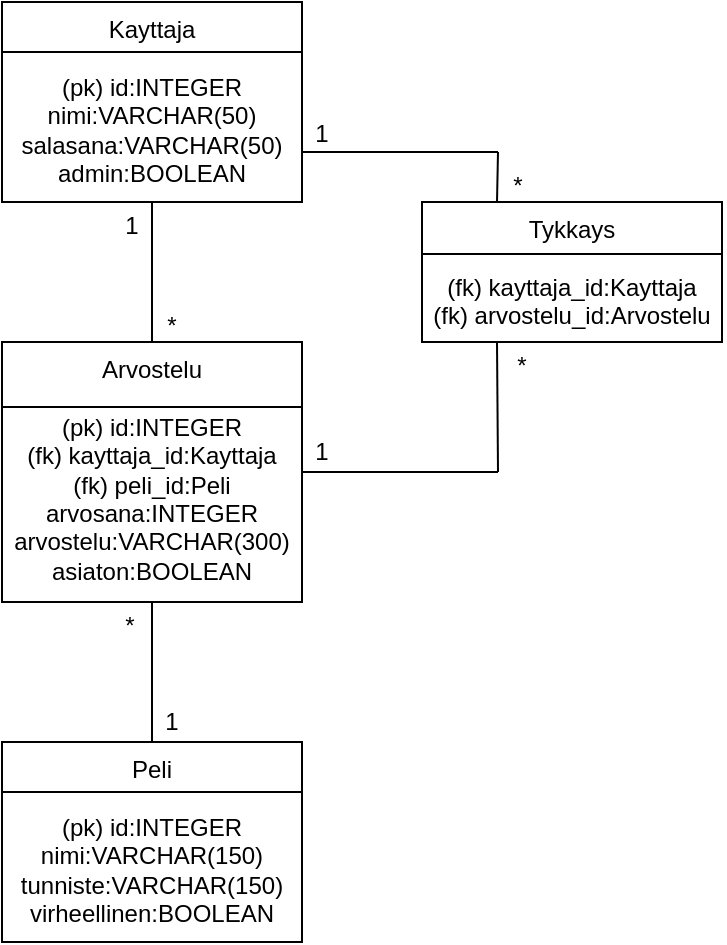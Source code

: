 <mxfile version="10.5.9" type="device"><diagram id="iKK4f_3Mg26iqZN4JN6Q" name="Page-1"><mxGraphModel dx="564" dy="790" grid="1" gridSize="10" guides="1" tooltips="1" connect="1" arrows="1" fold="1" page="1" pageScale="1" pageWidth="827" pageHeight="1169" math="0" shadow="0"><root><mxCell id="0"/><mxCell id="1" parent="0"/><mxCell id="tbrKcX_FpQ66QR-MerFp-1" value="&lt;div&gt;Kayttaja&lt;/div&gt;&lt;div&gt;&lt;br&gt;&lt;/div&gt;&lt;div&gt;(pk) id:INTEGER&lt;/div&gt;&lt;div&gt;nimi:VARCHAR(50)&lt;/div&gt;&lt;div&gt;salasana:VARCHAR(50)&lt;/div&gt;&lt;div&gt;admin:BOOLEAN&lt;br&gt;&lt;/div&gt;" style="rounded=0;whiteSpace=wrap;html=1;verticalAlign=top;" parent="1" vertex="1"><mxGeometry x="190" y="100" width="150" height="100" as="geometry"/></mxCell><mxCell id="tbrKcX_FpQ66QR-MerFp-2" value="&lt;div&gt;Arvostelu&lt;/div&gt;&lt;div&gt;&lt;br&gt;&lt;/div&gt;&lt;div&gt;(pk) id:INTEGER&lt;br&gt;&lt;/div&gt;&lt;div&gt;(fk) kayttaja_id:Kayttaja&lt;/div&gt;&lt;div&gt;(fk) peli_id:Peli&lt;br&gt;&lt;/div&gt;&lt;div&gt;arvosana:INTEGER&lt;/div&gt;&lt;div&gt;arvostelu:VARCHAR(300)&lt;br&gt;&lt;/div&gt;&lt;div&gt;asiaton:BOOLEAN&lt;br&gt;&lt;/div&gt;" style="rounded=0;whiteSpace=wrap;html=1;verticalAlign=top;" parent="1" vertex="1"><mxGeometry x="190" y="270" width="150" height="130" as="geometry"/></mxCell><mxCell id="tbrKcX_FpQ66QR-MerFp-3" value="&lt;div&gt;Peli&lt;br&gt;&lt;/div&gt;&lt;div&gt;&lt;br&gt;&lt;/div&gt;&lt;div&gt;(pk) id:INTEGER&lt;/div&gt;&lt;div&gt;nimi:VARCHAR(150)&lt;/div&gt;&lt;div&gt;tunniste:VARCHAR(150)&lt;/div&gt;&lt;div&gt;virheellinen:BOOLEAN&lt;br&gt;&lt;/div&gt;" style="rounded=0;whiteSpace=wrap;html=1;verticalAlign=top;" parent="1" vertex="1"><mxGeometry x="190" y="470" width="150" height="100" as="geometry"/></mxCell><mxCell id="tbrKcX_FpQ66QR-MerFp-4" value="" style="endArrow=none;html=1;entryX=1;entryY=0.25;entryDx=0;entryDy=0;exitX=0;exitY=0.25;exitDx=0;exitDy=0;" parent="1" source="tbrKcX_FpQ66QR-MerFp-1" target="tbrKcX_FpQ66QR-MerFp-1" edge="1"><mxGeometry width="50" height="50" relative="1" as="geometry"><mxPoint x="190" y="640" as="sourcePoint"/><mxPoint x="240" y="590" as="targetPoint"/></mxGeometry></mxCell><mxCell id="tbrKcX_FpQ66QR-MerFp-5" value="" style="endArrow=none;html=1;entryX=1;entryY=0.25;entryDx=0;entryDy=0;exitX=0;exitY=0.25;exitDx=0;exitDy=0;" parent="1" source="tbrKcX_FpQ66QR-MerFp-2" target="tbrKcX_FpQ66QR-MerFp-2" edge="1"><mxGeometry width="50" height="50" relative="1" as="geometry"><mxPoint x="200" y="650" as="sourcePoint"/><mxPoint x="250" y="600" as="targetPoint"/></mxGeometry></mxCell><mxCell id="tbrKcX_FpQ66QR-MerFp-6" value="" style="endArrow=none;html=1;entryX=0.5;entryY=1;entryDx=0;entryDy=0;exitX=0.5;exitY=0;exitDx=0;exitDy=0;" parent="1" source="tbrKcX_FpQ66QR-MerFp-3" target="tbrKcX_FpQ66QR-MerFp-2" edge="1"><mxGeometry width="50" height="50" relative="1" as="geometry"><mxPoint x="210" y="660" as="sourcePoint"/><mxPoint x="260" y="610" as="targetPoint"/></mxGeometry></mxCell><mxCell id="tbrKcX_FpQ66QR-MerFp-7" value="" style="endArrow=none;html=1;entryX=0.5;entryY=1;entryDx=0;entryDy=0;exitX=0.5;exitY=0;exitDx=0;exitDy=0;" parent="1" source="tbrKcX_FpQ66QR-MerFp-2" target="tbrKcX_FpQ66QR-MerFp-1" edge="1"><mxGeometry width="50" height="50" relative="1" as="geometry"><mxPoint x="220" y="670" as="sourcePoint"/><mxPoint x="270" y="620" as="targetPoint"/></mxGeometry></mxCell><mxCell id="tbrKcX_FpQ66QR-MerFp-8" value="" style="endArrow=none;html=1;entryX=1;entryY=0.25;entryDx=0;entryDy=0;exitX=0;exitY=0.25;exitDx=0;exitDy=0;" parent="1" source="tbrKcX_FpQ66QR-MerFp-3" target="tbrKcX_FpQ66QR-MerFp-3" edge="1"><mxGeometry width="50" height="50" relative="1" as="geometry"><mxPoint x="230" y="680" as="sourcePoint"/><mxPoint x="280" y="630" as="targetPoint"/></mxGeometry></mxCell><mxCell id="8JVokLhDnwrn_sFIA38S-1" value="&lt;div&gt;Tykkays&lt;/div&gt;&lt;div&gt;&lt;br&gt;&lt;/div&gt;&lt;div&gt;(fk) kayttaja_id:Kayttaja&lt;br&gt;&lt;/div&gt;&lt;div&gt;(fk) arvostelu_id:Arvostelu&lt;br&gt;&lt;/div&gt;&lt;div&gt;&lt;br&gt;&lt;/div&gt;" style="rounded=0;whiteSpace=wrap;html=1;verticalAlign=top;" parent="1" vertex="1"><mxGeometry x="400" y="200" width="150" height="70" as="geometry"/></mxCell><mxCell id="8JVokLhDnwrn_sFIA38S-2" value="" style="endArrow=none;html=1;entryX=1;entryY=0.75;entryDx=0;entryDy=0;" parent="1" target="tbrKcX_FpQ66QR-MerFp-1" edge="1"><mxGeometry width="50" height="50" relative="1" as="geometry"><mxPoint x="438" y="175" as="sourcePoint"/><mxPoint x="240" y="590" as="targetPoint"/></mxGeometry></mxCell><mxCell id="8JVokLhDnwrn_sFIA38S-3" value="" style="endArrow=none;html=1;entryX=0.25;entryY=0;entryDx=0;entryDy=0;" parent="1" target="8JVokLhDnwrn_sFIA38S-1" edge="1"><mxGeometry width="50" height="50" relative="1" as="geometry"><mxPoint x="438" y="175" as="sourcePoint"/><mxPoint x="240" y="590" as="targetPoint"/></mxGeometry></mxCell><mxCell id="8JVokLhDnwrn_sFIA38S-4" value="" style="endArrow=none;html=1;entryX=1;entryY=0.5;entryDx=0;entryDy=0;" parent="1" target="tbrKcX_FpQ66QR-MerFp-2" edge="1"><mxGeometry width="50" height="50" relative="1" as="geometry"><mxPoint x="438" y="335" as="sourcePoint"/><mxPoint x="240" y="590" as="targetPoint"/></mxGeometry></mxCell><mxCell id="8JVokLhDnwrn_sFIA38S-5" value="" style="endArrow=none;html=1;entryX=0.25;entryY=1;entryDx=0;entryDy=0;" parent="1" target="8JVokLhDnwrn_sFIA38S-1" edge="1"><mxGeometry width="50" height="50" relative="1" as="geometry"><mxPoint x="438" y="335" as="sourcePoint"/><mxPoint x="240" y="590" as="targetPoint"/></mxGeometry></mxCell><mxCell id="8JVokLhDnwrn_sFIA38S-6" value="" style="endArrow=none;html=1;entryX=1;entryY=0.25;entryDx=0;entryDy=0;exitX=0;exitY=0.25;exitDx=0;exitDy=0;" parent="1" edge="1"><mxGeometry width="50" height="50" relative="1" as="geometry"><mxPoint x="400" y="226" as="sourcePoint"/><mxPoint x="550" y="226" as="targetPoint"/></mxGeometry></mxCell><mxCell id="jZqNXAUSPz5Lwlxv1_j6-1" value="1" style="text;html=1;strokeColor=none;fillColor=none;align=center;verticalAlign=middle;whiteSpace=wrap;rounded=0;" vertex="1" parent="1"><mxGeometry x="340" y="156" width="20" height="20" as="geometry"/></mxCell><mxCell id="jZqNXAUSPz5Lwlxv1_j6-2" value="1" style="text;html=1;strokeColor=none;fillColor=none;align=center;verticalAlign=middle;whiteSpace=wrap;rounded=0;" vertex="1" parent="1"><mxGeometry x="340" y="315" width="20" height="20" as="geometry"/></mxCell><mxCell id="jZqNXAUSPz5Lwlxv1_j6-3" value="1" style="text;html=1;strokeColor=none;fillColor=none;align=center;verticalAlign=middle;whiteSpace=wrap;rounded=0;" vertex="1" parent="1"><mxGeometry x="265" y="450" width="20" height="20" as="geometry"/></mxCell><mxCell id="jZqNXAUSPz5Lwlxv1_j6-4" value="1" style="text;html=1;strokeColor=none;fillColor=none;align=center;verticalAlign=middle;whiteSpace=wrap;rounded=0;" vertex="1" parent="1"><mxGeometry x="245" y="202" width="20" height="20" as="geometry"/></mxCell><mxCell id="jZqNXAUSPz5Lwlxv1_j6-6" value="*" style="text;html=1;strokeColor=none;fillColor=none;align=center;verticalAlign=middle;whiteSpace=wrap;rounded=0;" vertex="1" parent="1"><mxGeometry x="265" y="252" width="20" height="20" as="geometry"/></mxCell><mxCell id="jZqNXAUSPz5Lwlxv1_j6-7" value="*" style="text;html=1;strokeColor=none;fillColor=none;align=center;verticalAlign=middle;whiteSpace=wrap;rounded=0;" vertex="1" parent="1"><mxGeometry x="438" y="182" width="20" height="20" as="geometry"/></mxCell><mxCell id="jZqNXAUSPz5Lwlxv1_j6-8" value="*" style="text;html=1;strokeColor=none;fillColor=none;align=center;verticalAlign=middle;whiteSpace=wrap;rounded=0;" vertex="1" parent="1"><mxGeometry x="244" y="402" width="20" height="20" as="geometry"/></mxCell><mxCell id="jZqNXAUSPz5Lwlxv1_j6-9" value="*" style="text;html=1;strokeColor=none;fillColor=none;align=center;verticalAlign=middle;whiteSpace=wrap;rounded=0;" vertex="1" parent="1"><mxGeometry x="440" y="272" width="20" height="20" as="geometry"/></mxCell></root></mxGraphModel></diagram></mxfile>